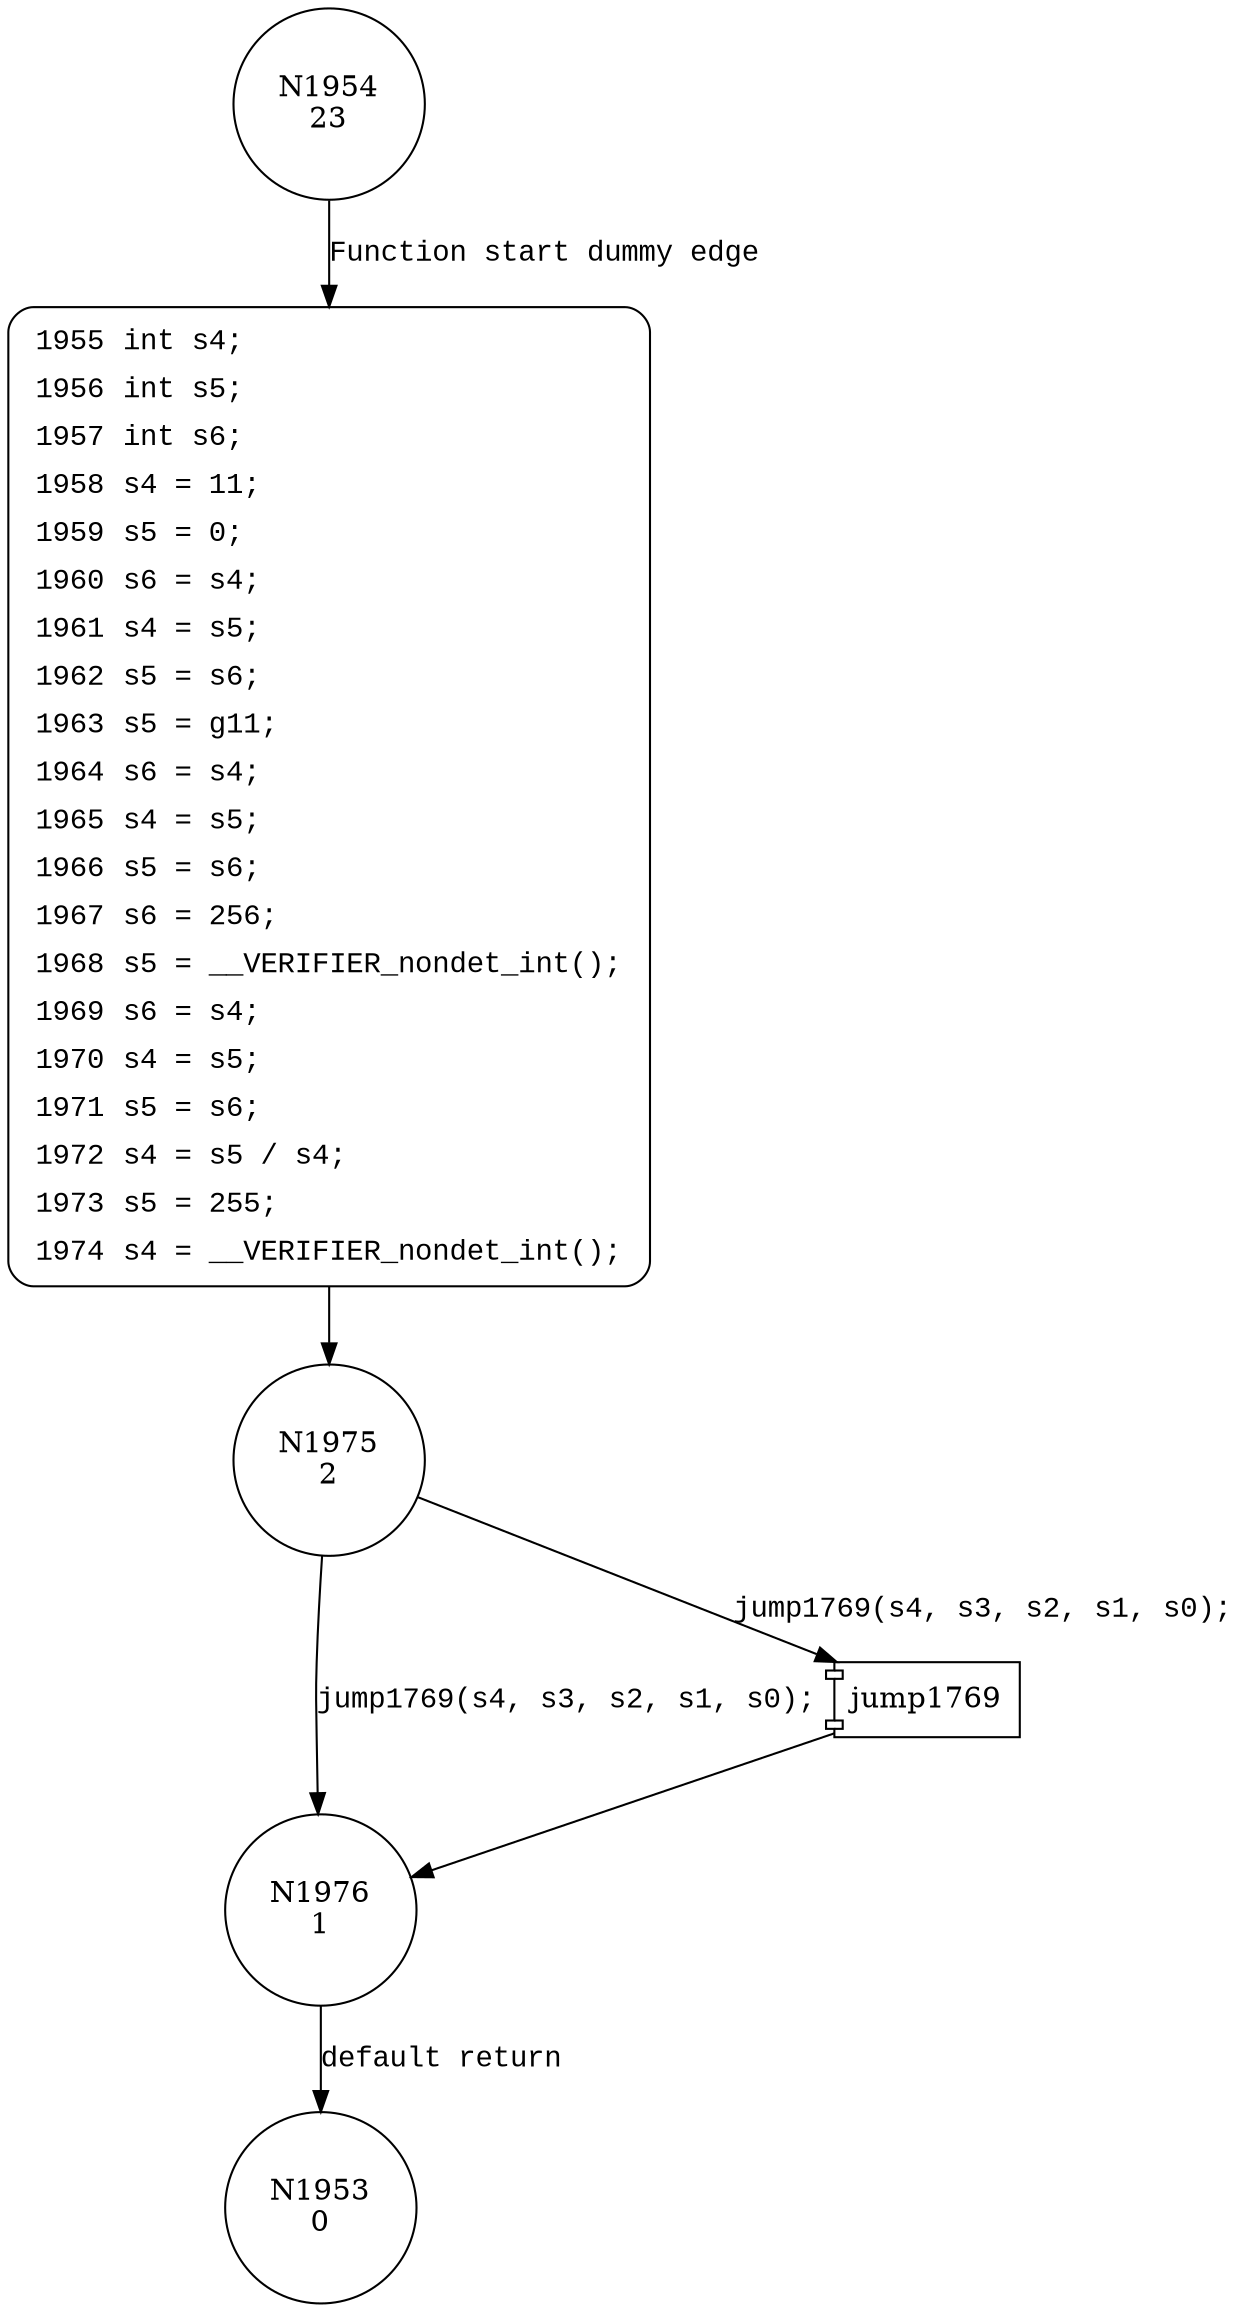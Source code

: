 digraph block1769 {
1954 [shape="circle" label="N1954\n23"]
1955 [shape="circle" label="N1955\n22"]
1975 [shape="circle" label="N1975\n2"]
1976 [shape="circle" label="N1976\n1"]
1953 [shape="circle" label="N1953\n0"]
1955 [style="filled,bold" penwidth="1" fillcolor="white" fontname="Courier New" shape="Mrecord" label=<<table border="0" cellborder="0" cellpadding="3" bgcolor="white"><tr><td align="right">1955</td><td align="left">int s4;</td></tr><tr><td align="right">1956</td><td align="left">int s5;</td></tr><tr><td align="right">1957</td><td align="left">int s6;</td></tr><tr><td align="right">1958</td><td align="left">s4 = 11;</td></tr><tr><td align="right">1959</td><td align="left">s5 = 0;</td></tr><tr><td align="right">1960</td><td align="left">s6 = s4;</td></tr><tr><td align="right">1961</td><td align="left">s4 = s5;</td></tr><tr><td align="right">1962</td><td align="left">s5 = s6;</td></tr><tr><td align="right">1963</td><td align="left">s5 = g11;</td></tr><tr><td align="right">1964</td><td align="left">s6 = s4;</td></tr><tr><td align="right">1965</td><td align="left">s4 = s5;</td></tr><tr><td align="right">1966</td><td align="left">s5 = s6;</td></tr><tr><td align="right">1967</td><td align="left">s6 = 256;</td></tr><tr><td align="right">1968</td><td align="left">s5 = __VERIFIER_nondet_int();</td></tr><tr><td align="right">1969</td><td align="left">s6 = s4;</td></tr><tr><td align="right">1970</td><td align="left">s4 = s5;</td></tr><tr><td align="right">1971</td><td align="left">s5 = s6;</td></tr><tr><td align="right">1972</td><td align="left">s4 = s5 / s4;</td></tr><tr><td align="right">1973</td><td align="left">s5 = 255;</td></tr><tr><td align="right">1974</td><td align="left">s4 = __VERIFIER_nondet_int();</td></tr></table>>]
1955 -> 1975[label=""]
1954 -> 1955 [label="Function start dummy edge" fontname="Courier New"]
100119 [shape="component" label="jump1769"]
1975 -> 100119 [label="jump1769(s4, s3, s2, s1, s0);" fontname="Courier New"]
100119 -> 1976 [label="" fontname="Courier New"]
1975 -> 1976 [label="jump1769(s4, s3, s2, s1, s0);" fontname="Courier New"]
1976 -> 1953 [label="default return" fontname="Courier New"]
}